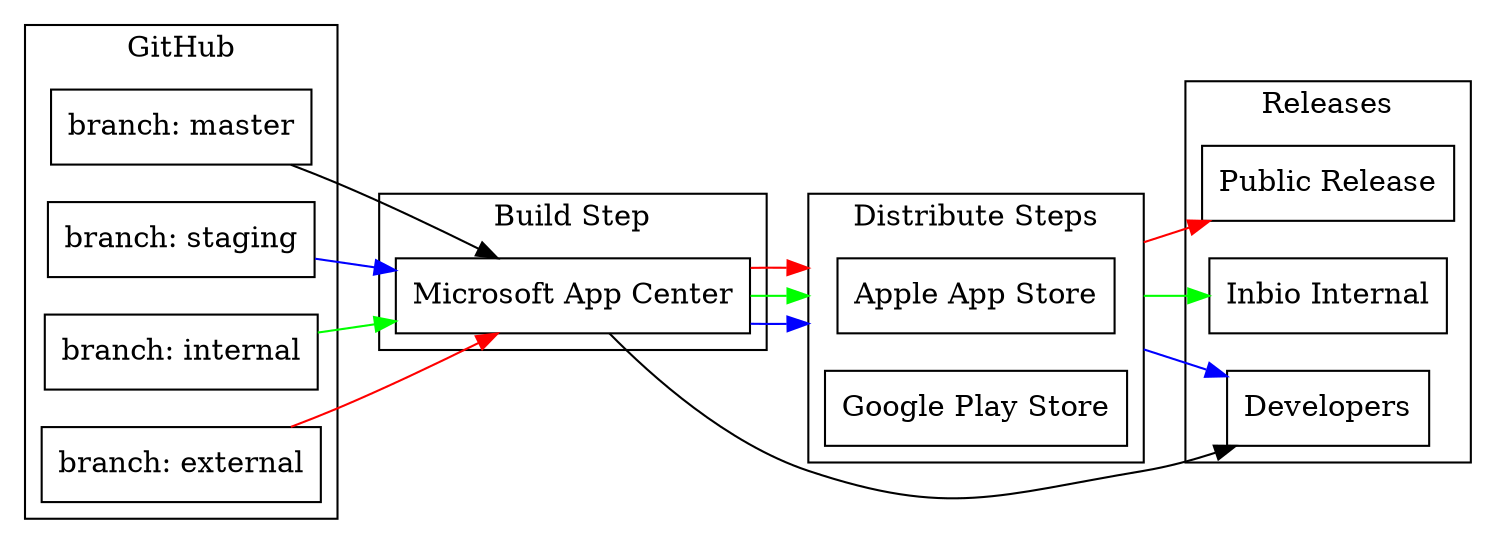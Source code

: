 digraph mast_architecture {
	rankdir=LR
	compound=true
	
	node[shape=box fillcolor="white" Style="Filled" Fontcolor="black"]

	// Repo
	master[label="branch: master"]
	staging[label="branch: staging"]
	internal[label="branch: internal"]
	external[label="branch: external"]

	// Build Step
	build_app[label="Microsoft App Center"]

	// Distribute Step
	ios_store[label="Apple App Store"]
	android_store[label="Google Play Store"]

	// Releases
	dev_users[label="Developers"]
	internal_users[label="Inbio Internal"]
	external_users[label="Public Release"]

	
	subgraph cluster_git_repo {
		{rank=same master staging internal external}
		label="GitHub"
	}

	subgraph cluster_build_steps {
		label="Build Step"
		build_app
	}

	subgraph cluster_distribute_steps {
		label="Distribute Steps"
		ios_store android_store
	}

	subgraph cluster_releases {
		{rank=same dev_users internal_users external_users}
		label="Releases"
	}

	//Master path
	master -> build_app 
	build_app -> dev_users

	//Staging path
	staging -> build_app [color="blue"]
	build_app -> ios_store [color="blue" lhead=cluster_distribute_steps weight=10]
	ios_store -> dev_users [color="blue" ltail=cluster_distribute_steps weight=10]

	//Internal path
	internal -> build_app [color="green"]
	build_app -> ios_store [color="green" lhead=cluster_distribute_steps weight=10]
	ios_store -> internal_users [color="green" ltail=cluster_distribute_steps weight=10]

	//External path
	external -> build_app [color="red"]
	build_app -> ios_store [color="red" lhead=cluster_distribute_steps weight=10]
	ios_store -> external_users [color="red" ltail=cluster_distribute_steps weight=10]
}
